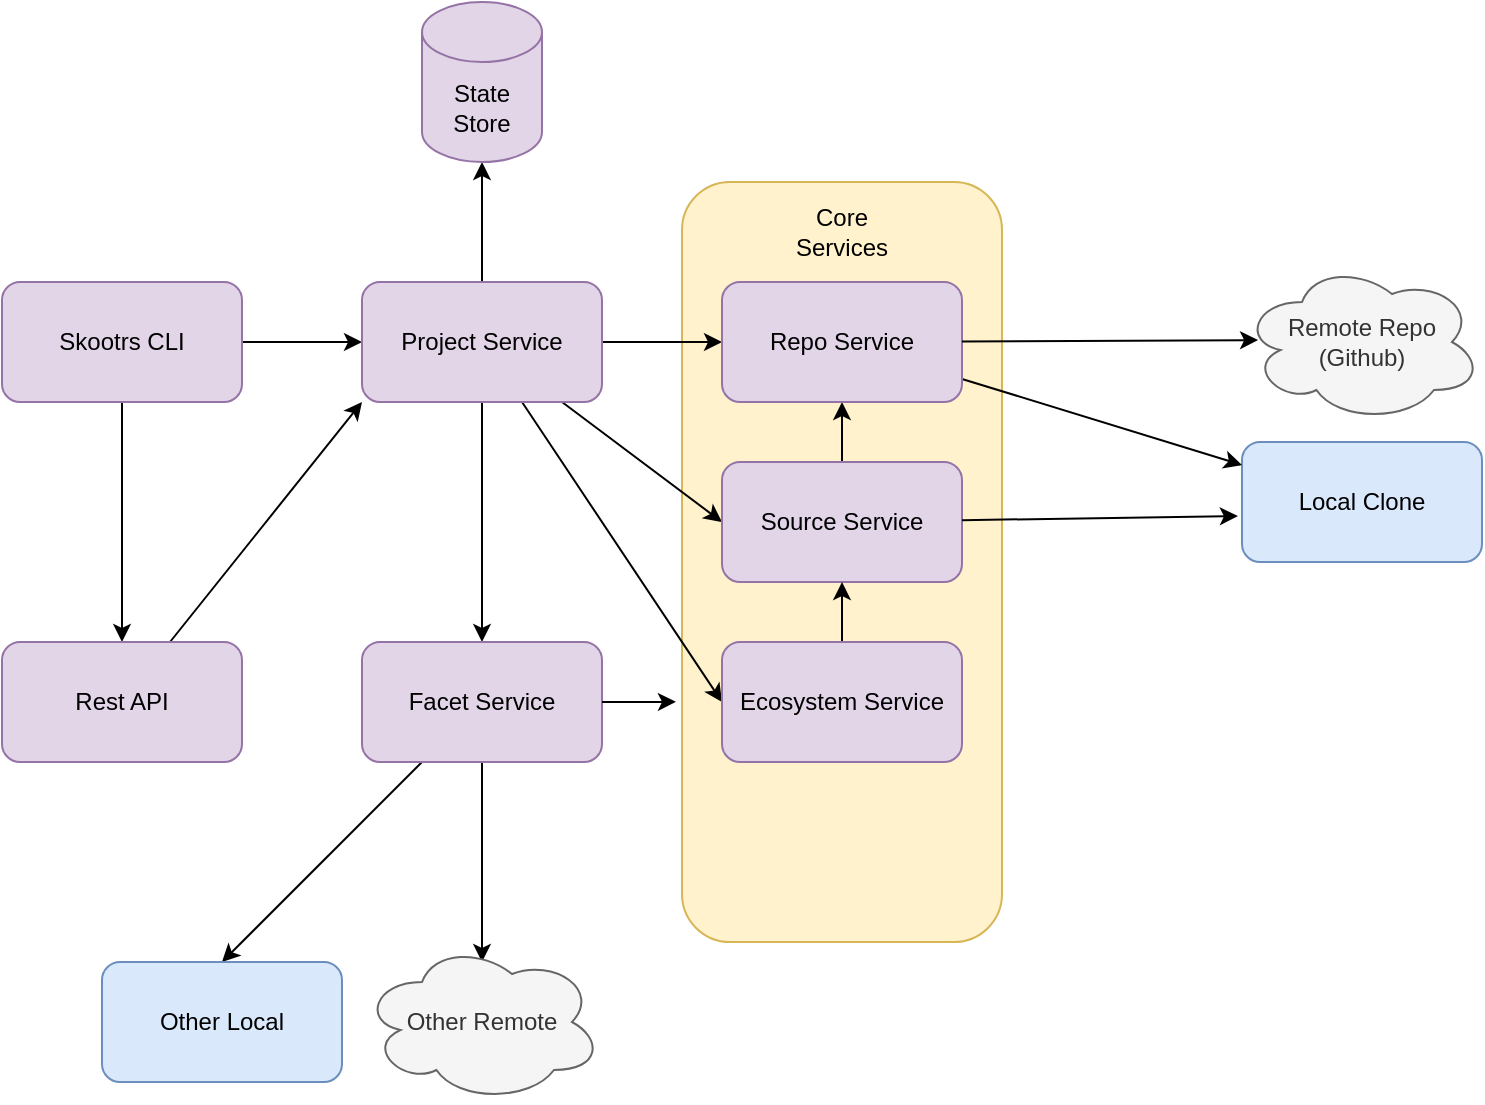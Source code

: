 <mxfile version="23.0.2" type="device">
  <diagram name="Page-1" id="94MoBZfMBR1-UlAEySEe">
    <mxGraphModel dx="1228" dy="893" grid="1" gridSize="10" guides="1" tooltips="1" connect="1" arrows="1" fold="1" page="1" pageScale="1" pageWidth="1100" pageHeight="850" math="0" shadow="0">
      <root>
        <mxCell id="0" />
        <mxCell id="1" parent="0" />
        <mxCell id="adtR2h01O_7WU7VUb99K-38" value="" style="rounded=1;whiteSpace=wrap;html=1;fillColor=#fff2cc;strokeColor=#d6b656;" vertex="1" parent="1">
          <mxGeometry x="450" y="220" width="160" height="380" as="geometry" />
        </mxCell>
        <mxCell id="adtR2h01O_7WU7VUb99K-21" style="edgeStyle=orthogonalEdgeStyle;rounded=0;orthogonalLoop=1;jettySize=auto;html=1;" edge="1" parent="1" source="adtR2h01O_7WU7VUb99K-6" target="adtR2h01O_7WU7VUb99K-7">
          <mxGeometry relative="1" as="geometry" />
        </mxCell>
        <mxCell id="adtR2h01O_7WU7VUb99K-50" style="edgeStyle=orthogonalEdgeStyle;rounded=0;orthogonalLoop=1;jettySize=auto;html=1;" edge="1" parent="1" source="adtR2h01O_7WU7VUb99K-6" target="adtR2h01O_7WU7VUb99K-48">
          <mxGeometry relative="1" as="geometry" />
        </mxCell>
        <mxCell id="adtR2h01O_7WU7VUb99K-6" value="Skootrs CLI" style="rounded=1;whiteSpace=wrap;html=1;fillColor=#e1d5e7;strokeColor=#9673a6;" vertex="1" parent="1">
          <mxGeometry x="110" y="270" width="120" height="60" as="geometry" />
        </mxCell>
        <mxCell id="adtR2h01O_7WU7VUb99K-20" style="edgeStyle=orthogonalEdgeStyle;rounded=0;orthogonalLoop=1;jettySize=auto;html=1;" edge="1" parent="1" source="adtR2h01O_7WU7VUb99K-7" target="adtR2h01O_7WU7VUb99K-13">
          <mxGeometry relative="1" as="geometry" />
        </mxCell>
        <mxCell id="adtR2h01O_7WU7VUb99K-24" style="rounded=0;orthogonalLoop=1;jettySize=auto;html=1;entryX=0;entryY=0.5;entryDx=0;entryDy=0;" edge="1" parent="1" source="adtR2h01O_7WU7VUb99K-7" target="adtR2h01O_7WU7VUb99K-8">
          <mxGeometry relative="1" as="geometry" />
        </mxCell>
        <mxCell id="adtR2h01O_7WU7VUb99K-29" style="rounded=0;orthogonalLoop=1;jettySize=auto;html=1;entryX=0;entryY=0.5;entryDx=0;entryDy=0;" edge="1" parent="1" source="adtR2h01O_7WU7VUb99K-7" target="adtR2h01O_7WU7VUb99K-27">
          <mxGeometry relative="1" as="geometry" />
        </mxCell>
        <mxCell id="adtR2h01O_7WU7VUb99K-41" style="edgeStyle=orthogonalEdgeStyle;rounded=0;orthogonalLoop=1;jettySize=auto;html=1;" edge="1" parent="1" source="adtR2h01O_7WU7VUb99K-7" target="adtR2h01O_7WU7VUb99K-30">
          <mxGeometry relative="1" as="geometry" />
        </mxCell>
        <mxCell id="adtR2h01O_7WU7VUb99K-47" style="edgeStyle=orthogonalEdgeStyle;rounded=0;orthogonalLoop=1;jettySize=auto;html=1;" edge="1" parent="1" source="adtR2h01O_7WU7VUb99K-7" target="adtR2h01O_7WU7VUb99K-46">
          <mxGeometry relative="1" as="geometry" />
        </mxCell>
        <mxCell id="adtR2h01O_7WU7VUb99K-7" value="Project Service" style="rounded=1;whiteSpace=wrap;html=1;fillColor=#e1d5e7;strokeColor=#9673a6;" vertex="1" parent="1">
          <mxGeometry x="290" y="270" width="120" height="60" as="geometry" />
        </mxCell>
        <mxCell id="adtR2h01O_7WU7VUb99K-39" style="edgeStyle=orthogonalEdgeStyle;rounded=0;orthogonalLoop=1;jettySize=auto;html=1;entryX=0.5;entryY=1;entryDx=0;entryDy=0;" edge="1" parent="1" source="adtR2h01O_7WU7VUb99K-8" target="adtR2h01O_7WU7VUb99K-13">
          <mxGeometry relative="1" as="geometry" />
        </mxCell>
        <mxCell id="adtR2h01O_7WU7VUb99K-8" value="Source Service" style="rounded=1;whiteSpace=wrap;html=1;fillColor=#e1d5e7;strokeColor=#9673a6;" vertex="1" parent="1">
          <mxGeometry x="470" y="360" width="120" height="60" as="geometry" />
        </mxCell>
        <mxCell id="adtR2h01O_7WU7VUb99K-9" value="Local Clone" style="rounded=1;whiteSpace=wrap;html=1;fillColor=#dae8fc;strokeColor=#6c8ebf;" vertex="1" parent="1">
          <mxGeometry x="730" y="350" width="120" height="60" as="geometry" />
        </mxCell>
        <mxCell id="adtR2h01O_7WU7VUb99K-25" style="rounded=0;orthogonalLoop=1;jettySize=auto;html=1;" edge="1" parent="1" source="adtR2h01O_7WU7VUb99K-13" target="adtR2h01O_7WU7VUb99K-9">
          <mxGeometry relative="1" as="geometry" />
        </mxCell>
        <mxCell id="adtR2h01O_7WU7VUb99K-13" value="Repo Service" style="rounded=1;whiteSpace=wrap;html=1;fillColor=#e1d5e7;strokeColor=#9673a6;" vertex="1" parent="1">
          <mxGeometry x="470" y="270" width="120" height="60" as="geometry" />
        </mxCell>
        <mxCell id="adtR2h01O_7WU7VUb99K-19" value="Remote Repo&lt;br&gt;(Github)" style="ellipse;shape=cloud;whiteSpace=wrap;html=1;fillColor=#f5f5f5;fontColor=#333333;strokeColor=#666666;" vertex="1" parent="1">
          <mxGeometry x="730" y="260" width="120" height="80" as="geometry" />
        </mxCell>
        <mxCell id="adtR2h01O_7WU7VUb99K-23" style="rounded=0;orthogonalLoop=1;jettySize=auto;html=1;entryX=0.067;entryY=0.488;entryDx=0;entryDy=0;entryPerimeter=0;" edge="1" parent="1" source="adtR2h01O_7WU7VUb99K-13" target="adtR2h01O_7WU7VUb99K-19">
          <mxGeometry relative="1" as="geometry" />
        </mxCell>
        <mxCell id="adtR2h01O_7WU7VUb99K-26" style="rounded=0;orthogonalLoop=1;jettySize=auto;html=1;entryX=-0.017;entryY=0.617;entryDx=0;entryDy=0;entryPerimeter=0;" edge="1" parent="1" source="adtR2h01O_7WU7VUb99K-8" target="adtR2h01O_7WU7VUb99K-9">
          <mxGeometry relative="1" as="geometry" />
        </mxCell>
        <mxCell id="adtR2h01O_7WU7VUb99K-32" style="edgeStyle=orthogonalEdgeStyle;rounded=0;orthogonalLoop=1;jettySize=auto;html=1;" edge="1" parent="1" source="adtR2h01O_7WU7VUb99K-27" target="adtR2h01O_7WU7VUb99K-8">
          <mxGeometry relative="1" as="geometry" />
        </mxCell>
        <mxCell id="adtR2h01O_7WU7VUb99K-27" value="Ecosystem Service" style="rounded=1;whiteSpace=wrap;html=1;fillColor=#e1d5e7;strokeColor=#9673a6;" vertex="1" parent="1">
          <mxGeometry x="470" y="450" width="120" height="60" as="geometry" />
        </mxCell>
        <mxCell id="adtR2h01O_7WU7VUb99K-44" style="edgeStyle=orthogonalEdgeStyle;rounded=0;orthogonalLoop=1;jettySize=auto;html=1;" edge="1" parent="1" source="adtR2h01O_7WU7VUb99K-30">
          <mxGeometry relative="1" as="geometry">
            <mxPoint x="350" y="610" as="targetPoint" />
          </mxGeometry>
        </mxCell>
        <mxCell id="adtR2h01O_7WU7VUb99K-52" style="rounded=0;orthogonalLoop=1;jettySize=auto;html=1;entryX=0.5;entryY=0;entryDx=0;entryDy=0;" edge="1" parent="1" source="adtR2h01O_7WU7VUb99K-30" target="adtR2h01O_7WU7VUb99K-51">
          <mxGeometry relative="1" as="geometry" />
        </mxCell>
        <mxCell id="adtR2h01O_7WU7VUb99K-30" value="Facet Service" style="rounded=1;whiteSpace=wrap;html=1;fillColor=#e1d5e7;strokeColor=#9673a6;" vertex="1" parent="1">
          <mxGeometry x="290" y="450" width="120" height="60" as="geometry" />
        </mxCell>
        <mxCell id="adtR2h01O_7WU7VUb99K-42" style="edgeStyle=orthogonalEdgeStyle;rounded=0;orthogonalLoop=1;jettySize=auto;html=1;entryX=-0.019;entryY=0.684;entryDx=0;entryDy=0;entryPerimeter=0;" edge="1" parent="1" source="adtR2h01O_7WU7VUb99K-30" target="adtR2h01O_7WU7VUb99K-38">
          <mxGeometry relative="1" as="geometry" />
        </mxCell>
        <mxCell id="adtR2h01O_7WU7VUb99K-43" value="Core Services" style="text;html=1;strokeColor=none;fillColor=none;align=center;verticalAlign=middle;whiteSpace=wrap;rounded=0;" vertex="1" parent="1">
          <mxGeometry x="500" y="230" width="60" height="30" as="geometry" />
        </mxCell>
        <mxCell id="adtR2h01O_7WU7VUb99K-45" value="Other Remote" style="ellipse;shape=cloud;whiteSpace=wrap;html=1;fillColor=#f5f5f5;fontColor=#333333;strokeColor=#666666;" vertex="1" parent="1">
          <mxGeometry x="290" y="600" width="120" height="80" as="geometry" />
        </mxCell>
        <mxCell id="adtR2h01O_7WU7VUb99K-46" value="State Store" style="shape=cylinder3;whiteSpace=wrap;html=1;boundedLbl=1;backgroundOutline=1;size=15;fillColor=#e1d5e7;strokeColor=#9673a6;" vertex="1" parent="1">
          <mxGeometry x="320" y="130" width="60" height="80" as="geometry" />
        </mxCell>
        <mxCell id="adtR2h01O_7WU7VUb99K-49" style="rounded=0;orthogonalLoop=1;jettySize=auto;html=1;entryX=0;entryY=1;entryDx=0;entryDy=0;" edge="1" parent="1" source="adtR2h01O_7WU7VUb99K-48" target="adtR2h01O_7WU7VUb99K-7">
          <mxGeometry relative="1" as="geometry" />
        </mxCell>
        <mxCell id="adtR2h01O_7WU7VUb99K-48" value="Rest API" style="rounded=1;whiteSpace=wrap;html=1;fillColor=#e1d5e7;strokeColor=#9673a6;" vertex="1" parent="1">
          <mxGeometry x="110" y="450" width="120" height="60" as="geometry" />
        </mxCell>
        <mxCell id="adtR2h01O_7WU7VUb99K-51" value="Other Local" style="rounded=1;whiteSpace=wrap;html=1;fillColor=#dae8fc;strokeColor=#6c8ebf;" vertex="1" parent="1">
          <mxGeometry x="160" y="610" width="120" height="60" as="geometry" />
        </mxCell>
      </root>
    </mxGraphModel>
  </diagram>
</mxfile>
